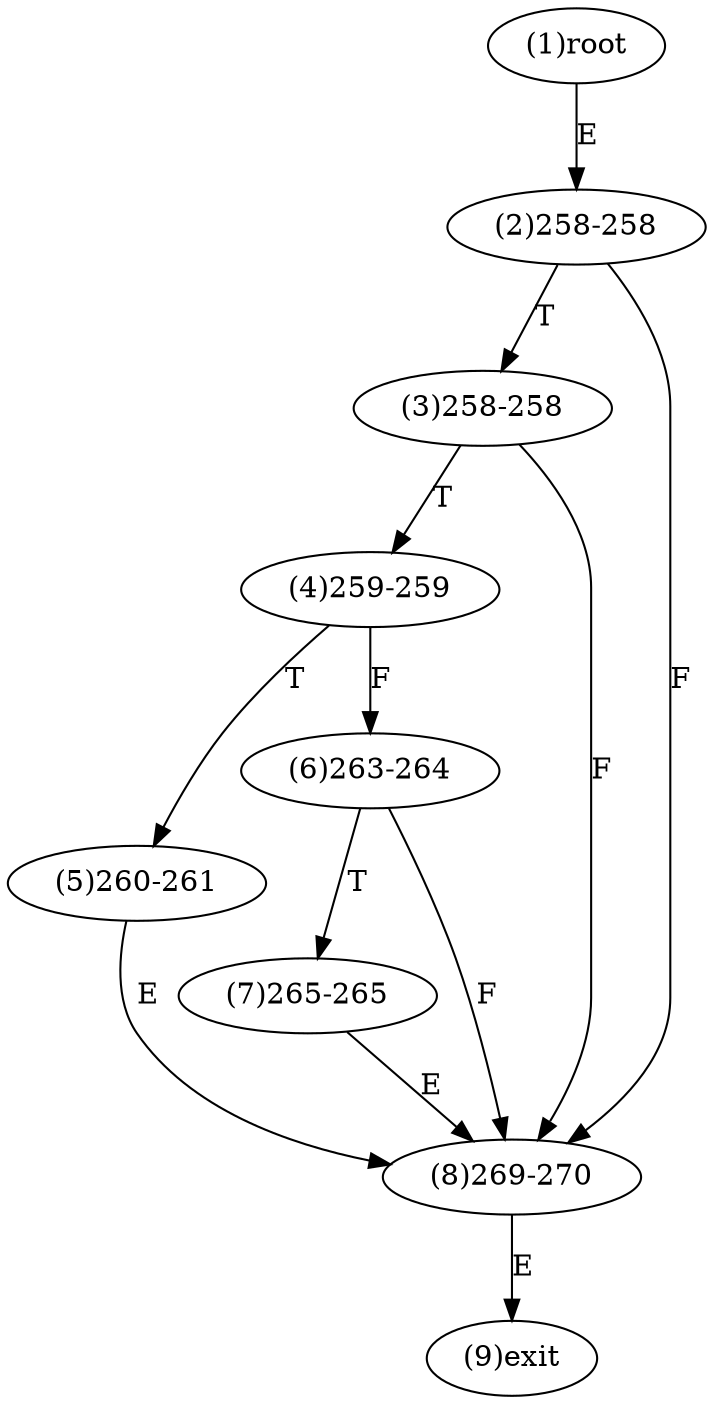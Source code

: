 digraph "" { 
1[ label="(1)root"];
2[ label="(2)258-258"];
3[ label="(3)258-258"];
4[ label="(4)259-259"];
5[ label="(5)260-261"];
6[ label="(6)263-264"];
7[ label="(7)265-265"];
8[ label="(8)269-270"];
9[ label="(9)exit"];
1->2[ label="E"];
2->8[ label="F"];
2->3[ label="T"];
3->8[ label="F"];
3->4[ label="T"];
4->6[ label="F"];
4->5[ label="T"];
5->8[ label="E"];
6->8[ label="F"];
6->7[ label="T"];
7->8[ label="E"];
8->9[ label="E"];
}